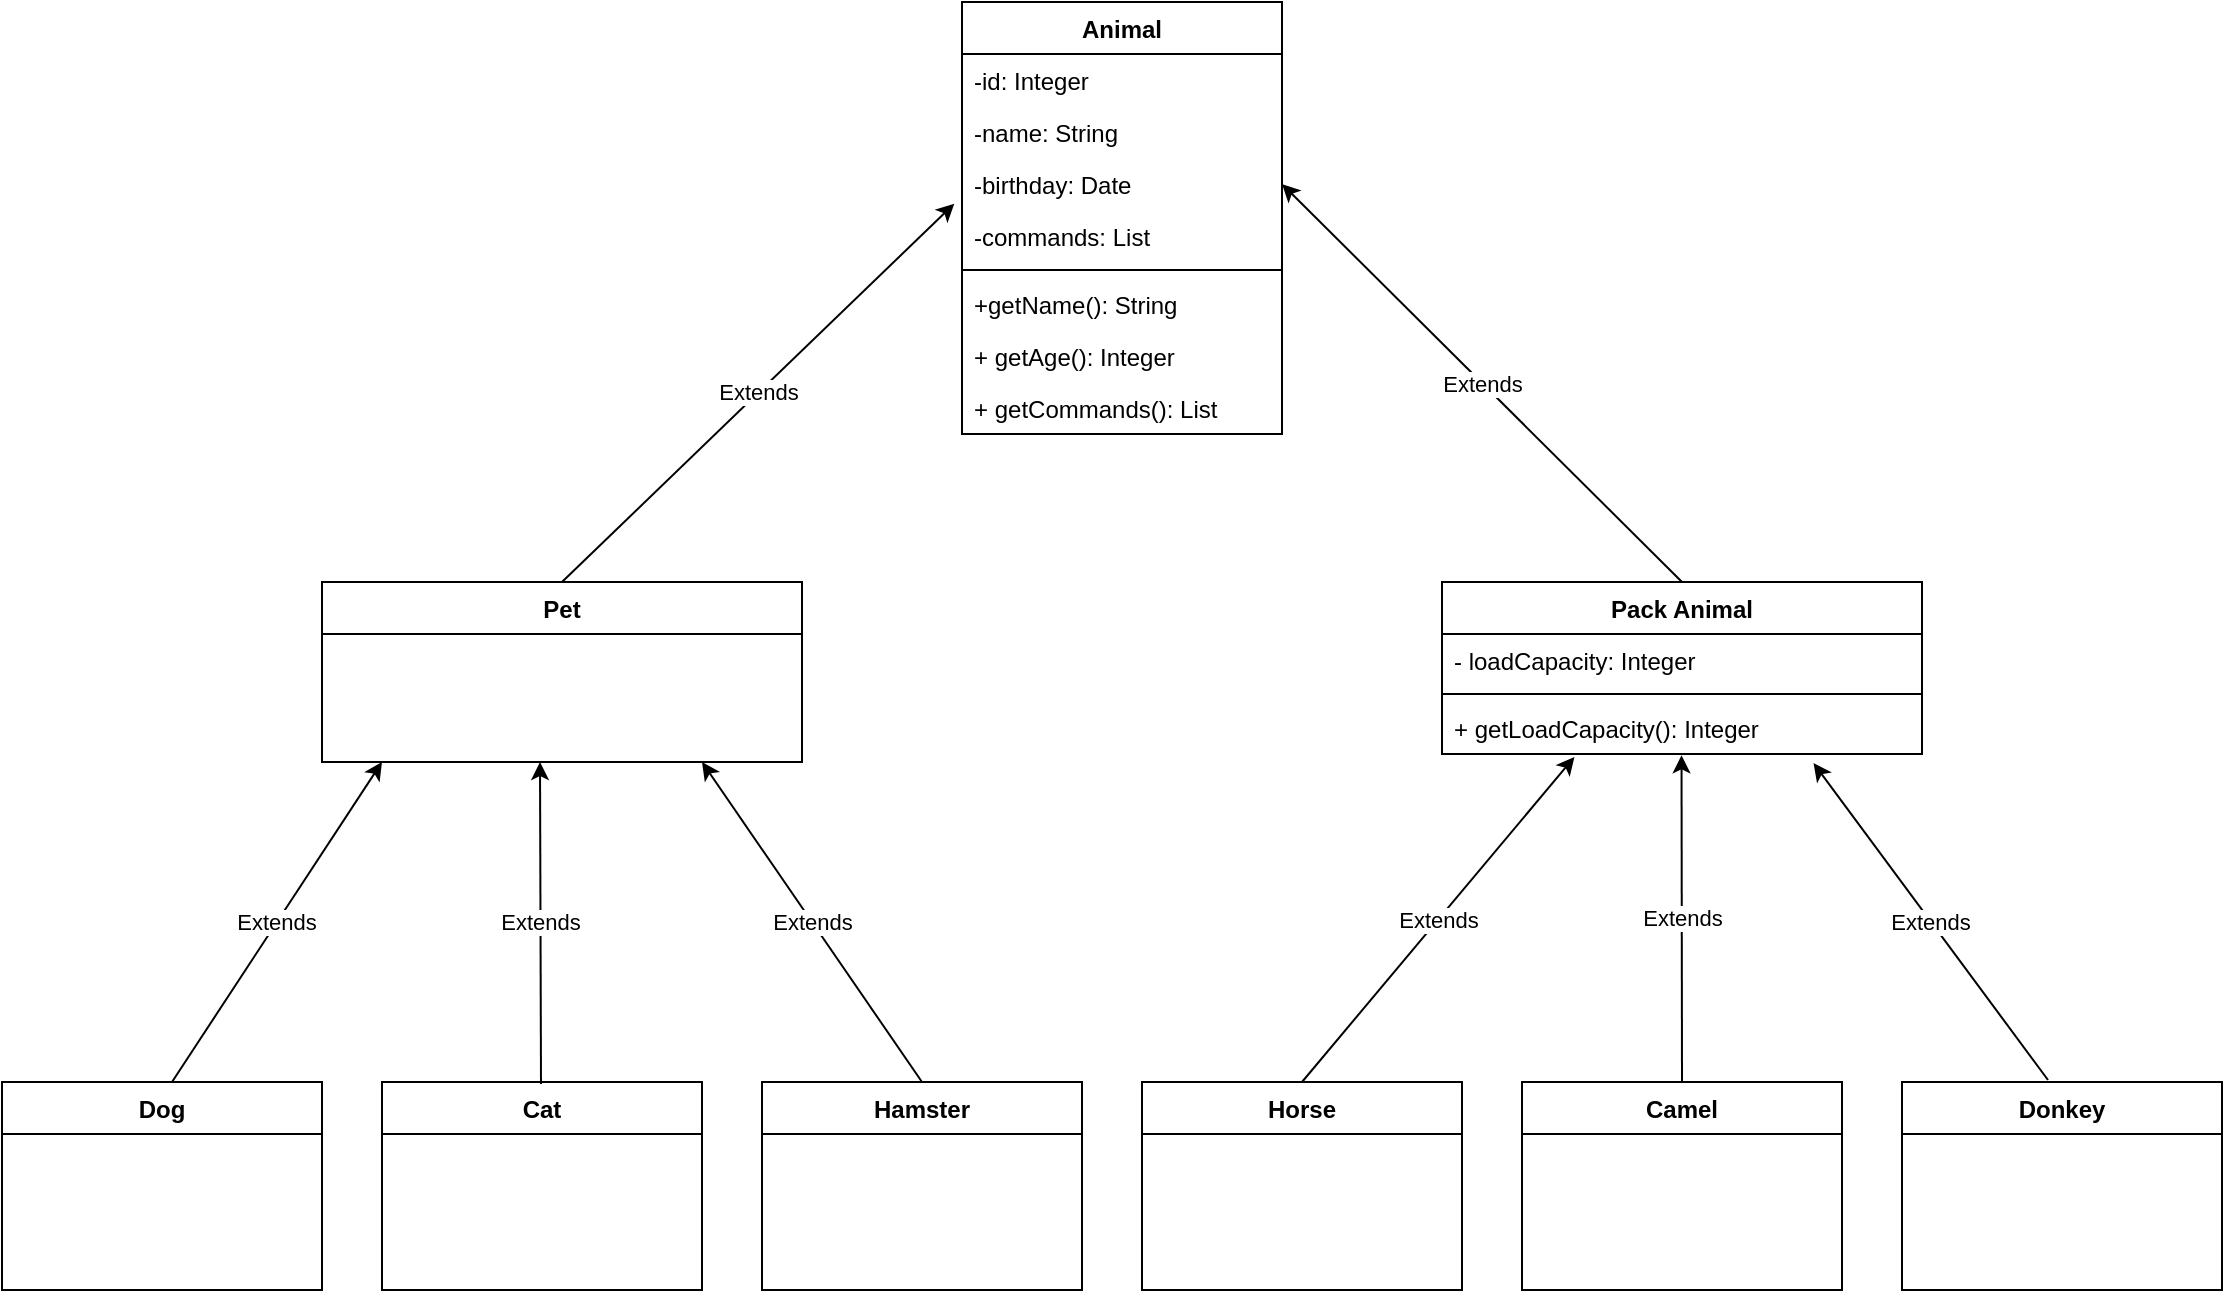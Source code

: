 <mxfile version="21.3.4" type="device">
  <diagram id="R2lEEEUBdFMjLlhIrx00" name="Page-1">
    <mxGraphModel dx="2804" dy="762" grid="1" gridSize="10" guides="1" tooltips="1" connect="1" arrows="1" fold="1" page="1" pageScale="1" pageWidth="850" pageHeight="1100" math="0" shadow="0" extFonts="Permanent Marker^https://fonts.googleapis.com/css?family=Permanent+Marker">
      <root>
        <mxCell id="0" />
        <mxCell id="1" parent="0" />
        <mxCell id="GSxFg-PIzHMh7uF5a8ec-13" value="Animal" style="swimlane;fontStyle=1;align=center;verticalAlign=top;childLayout=stackLayout;horizontal=1;startSize=26;horizontalStack=0;resizeParent=1;resizeParentMax=0;resizeLast=0;collapsible=1;marginBottom=0;" parent="1" vertex="1">
          <mxGeometry x="350" y="30" width="160" height="216" as="geometry">
            <mxRectangle x="330" y="90" width="80" height="30" as="alternateBounds" />
          </mxGeometry>
        </mxCell>
        <mxCell id="GSxFg-PIzHMh7uF5a8ec-17" value="-id: Integer" style="text;strokeColor=none;fillColor=none;align=left;verticalAlign=top;spacingLeft=4;spacingRight=4;overflow=hidden;rotatable=0;points=[[0,0.5],[1,0.5]];portConstraint=eastwest;" parent="GSxFg-PIzHMh7uF5a8ec-13" vertex="1">
          <mxGeometry y="26" width="160" height="26" as="geometry" />
        </mxCell>
        <mxCell id="GSxFg-PIzHMh7uF5a8ec-18" value="-name: String" style="text;strokeColor=none;fillColor=none;align=left;verticalAlign=top;spacingLeft=4;spacingRight=4;overflow=hidden;rotatable=0;points=[[0,0.5],[1,0.5]];portConstraint=eastwest;" parent="GSxFg-PIzHMh7uF5a8ec-13" vertex="1">
          <mxGeometry y="52" width="160" height="26" as="geometry" />
        </mxCell>
        <mxCell id="HXWlVXCFY9TPty918n4m-2" value="-birthday: Date" style="text;strokeColor=none;fillColor=none;align=left;verticalAlign=top;spacingLeft=4;spacingRight=4;overflow=hidden;rotatable=0;points=[[0,0.5],[1,0.5]];portConstraint=eastwest;" parent="GSxFg-PIzHMh7uF5a8ec-13" vertex="1">
          <mxGeometry y="78" width="160" height="26" as="geometry" />
        </mxCell>
        <mxCell id="HXWlVXCFY9TPty918n4m-1" value="-commands: List" style="text;strokeColor=none;fillColor=none;align=left;verticalAlign=top;spacingLeft=4;spacingRight=4;overflow=hidden;rotatable=0;points=[[0,0.5],[1,0.5]];portConstraint=eastwest;" parent="GSxFg-PIzHMh7uF5a8ec-13" vertex="1">
          <mxGeometry y="104" width="160" height="26" as="geometry" />
        </mxCell>
        <mxCell id="GSxFg-PIzHMh7uF5a8ec-15" value="" style="line;strokeWidth=1;fillColor=none;align=left;verticalAlign=middle;spacingTop=-1;spacingLeft=3;spacingRight=3;rotatable=0;labelPosition=right;points=[];portConstraint=eastwest;" parent="GSxFg-PIzHMh7uF5a8ec-13" vertex="1">
          <mxGeometry y="130" width="160" height="8" as="geometry" />
        </mxCell>
        <mxCell id="GSxFg-PIzHMh7uF5a8ec-16" value="+getName(): String" style="text;strokeColor=none;fillColor=none;align=left;verticalAlign=top;spacingLeft=4;spacingRight=4;overflow=hidden;rotatable=0;points=[[0,0.5],[1,0.5]];portConstraint=eastwest;" parent="GSxFg-PIzHMh7uF5a8ec-13" vertex="1">
          <mxGeometry y="138" width="160" height="26" as="geometry" />
        </mxCell>
        <mxCell id="GSxFg-PIzHMh7uF5a8ec-25" value="+ getAge(): Integer" style="text;strokeColor=none;fillColor=none;align=left;verticalAlign=top;spacingLeft=4;spacingRight=4;overflow=hidden;rotatable=0;points=[[0,0.5],[1,0.5]];portConstraint=eastwest;" parent="GSxFg-PIzHMh7uF5a8ec-13" vertex="1">
          <mxGeometry y="164" width="160" height="26" as="geometry" />
        </mxCell>
        <mxCell id="GSxFg-PIzHMh7uF5a8ec-24" value="+ getCommands(): List" style="text;strokeColor=none;fillColor=none;align=left;verticalAlign=top;spacingLeft=4;spacingRight=4;overflow=hidden;rotatable=0;points=[[0,0.5],[1,0.5]];portConstraint=eastwest;" parent="GSxFg-PIzHMh7uF5a8ec-13" vertex="1">
          <mxGeometry y="190" width="160" height="26" as="geometry" />
        </mxCell>
        <mxCell id="GSxFg-PIzHMh7uF5a8ec-27" value="Pet" style="swimlane;fontStyle=1;align=center;verticalAlign=top;childLayout=stackLayout;horizontal=1;startSize=26;horizontalStack=0;resizeParent=1;resizeParentMax=0;resizeLast=0;collapsible=1;marginBottom=0;" parent="1" vertex="1">
          <mxGeometry x="30" y="320" width="240" height="90" as="geometry" />
        </mxCell>
        <mxCell id="GSxFg-PIzHMh7uF5a8ec-35" value="Pack Animal" style="swimlane;fontStyle=1;align=center;verticalAlign=top;childLayout=stackLayout;horizontal=1;startSize=26;horizontalStack=0;resizeParent=1;resizeParentMax=0;resizeLast=0;collapsible=1;marginBottom=0;" parent="1" vertex="1">
          <mxGeometry x="590" y="320" width="240" height="86" as="geometry" />
        </mxCell>
        <mxCell id="GSxFg-PIzHMh7uF5a8ec-36" value="- loadCapacity: Integer" style="text;strokeColor=none;fillColor=none;align=left;verticalAlign=top;spacingLeft=4;spacingRight=4;overflow=hidden;rotatable=0;points=[[0,0.5],[1,0.5]];portConstraint=eastwest;" parent="GSxFg-PIzHMh7uF5a8ec-35" vertex="1">
          <mxGeometry y="26" width="240" height="26" as="geometry" />
        </mxCell>
        <mxCell id="GSxFg-PIzHMh7uF5a8ec-38" value="" style="line;strokeWidth=1;fillColor=none;align=left;verticalAlign=middle;spacingTop=-1;spacingLeft=3;spacingRight=3;rotatable=0;labelPosition=right;points=[];portConstraint=eastwest;" parent="GSxFg-PIzHMh7uF5a8ec-35" vertex="1">
          <mxGeometry y="52" width="240" height="8" as="geometry" />
        </mxCell>
        <mxCell id="GSxFg-PIzHMh7uF5a8ec-39" value="+ getLoadCapacity(): Integer" style="text;strokeColor=none;fillColor=none;align=left;verticalAlign=top;spacingLeft=4;spacingRight=4;overflow=hidden;rotatable=0;points=[[0,0.5],[1,0.5]];portConstraint=eastwest;" parent="GSxFg-PIzHMh7uF5a8ec-35" vertex="1">
          <mxGeometry y="60" width="240" height="26" as="geometry" />
        </mxCell>
        <mxCell id="GSxFg-PIzHMh7uF5a8ec-76" value="Horse" style="swimlane;fontStyle=1;align=center;verticalAlign=top;childLayout=stackLayout;horizontal=1;startSize=26;horizontalStack=0;resizeParent=1;resizeParentMax=0;resizeLast=0;collapsible=1;marginBottom=0;" parent="1" vertex="1">
          <mxGeometry x="440" y="570" width="160" height="104" as="geometry" />
        </mxCell>
        <mxCell id="HXWlVXCFY9TPty918n4m-4" value="Extends" style="endArrow=classic;html=1;rounded=0;exitX=0.5;exitY=0;exitDx=0;exitDy=0;entryX=0.499;entryY=0.948;entryDx=0;entryDy=0;entryPerimeter=0;" parent="1" edge="1">
          <mxGeometry x="0.006" width="50" height="50" relative="1" as="geometry">
            <mxPoint x="710" y="570" as="sourcePoint" />
            <mxPoint x="709.76" y="406.648" as="targetPoint" />
            <mxPoint as="offset" />
          </mxGeometry>
        </mxCell>
        <mxCell id="HXWlVXCFY9TPty918n4m-5" value="Extends" style="endArrow=classic;html=1;rounded=0;exitX=0.5;exitY=0;exitDx=0;exitDy=0;entryX=0.276;entryY=1.056;entryDx=0;entryDy=0;entryPerimeter=0;" parent="1" source="GSxFg-PIzHMh7uF5a8ec-76" target="GSxFg-PIzHMh7uF5a8ec-39" edge="1">
          <mxGeometry width="50" height="50" relative="1" as="geometry">
            <mxPoint x="511.5" y="550" as="sourcePoint" />
            <mxPoint x="624.8" y="412.368" as="targetPoint" />
          </mxGeometry>
        </mxCell>
        <mxCell id="HXWlVXCFY9TPty918n4m-6" value="Extends" style="endArrow=classic;html=1;rounded=0;exitX=0.5;exitY=0;exitDx=0;exitDy=0;entryX=0.774;entryY=1.098;entryDx=0;entryDy=0;entryPerimeter=0;" parent="1" edge="1">
          <mxGeometry width="50" height="50" relative="1" as="geometry">
            <mxPoint x="893" y="569" as="sourcePoint" />
            <mxPoint x="775.76" y="410.548" as="targetPoint" />
          </mxGeometry>
        </mxCell>
        <mxCell id="HXWlVXCFY9TPty918n4m-7" value="Extends" style="endArrow=classic;html=1;rounded=0;exitX=0.5;exitY=0;exitDx=0;exitDy=0;entryX=1;entryY=0.5;entryDx=0;entryDy=0;" parent="1" source="GSxFg-PIzHMh7uF5a8ec-35" target="HXWlVXCFY9TPty918n4m-2" edge="1">
          <mxGeometry width="50" height="50" relative="1" as="geometry">
            <mxPoint x="711.5" y="270" as="sourcePoint" />
            <mxPoint x="708.5" y="165" as="targetPoint" />
          </mxGeometry>
        </mxCell>
        <mxCell id="HXWlVXCFY9TPty918n4m-8" value="Camel" style="swimlane;fontStyle=1;align=center;verticalAlign=top;childLayout=stackLayout;horizontal=1;startSize=26;horizontalStack=0;resizeParent=1;resizeParentMax=0;resizeLast=0;collapsible=1;marginBottom=0;" parent="1" vertex="1">
          <mxGeometry x="630" y="570" width="160" height="104" as="geometry" />
        </mxCell>
        <mxCell id="HXWlVXCFY9TPty918n4m-9" value="Donkey" style="swimlane;fontStyle=1;align=center;verticalAlign=top;childLayout=stackLayout;horizontal=1;startSize=26;horizontalStack=0;resizeParent=1;resizeParentMax=0;resizeLast=0;collapsible=1;marginBottom=0;" parent="1" vertex="1">
          <mxGeometry x="820" y="570" width="160" height="104" as="geometry" />
        </mxCell>
        <mxCell id="HXWlVXCFY9TPty918n4m-10" value="Hamster" style="swimlane;fontStyle=1;align=center;verticalAlign=top;childLayout=stackLayout;horizontal=1;startSize=26;horizontalStack=0;resizeParent=1;resizeParentMax=0;resizeLast=0;collapsible=1;marginBottom=0;" parent="1" vertex="1">
          <mxGeometry x="250" y="570" width="160" height="104" as="geometry" />
        </mxCell>
        <mxCell id="HXWlVXCFY9TPty918n4m-11" value="Cat" style="swimlane;fontStyle=1;align=center;verticalAlign=top;childLayout=stackLayout;horizontal=1;startSize=26;horizontalStack=0;resizeParent=1;resizeParentMax=0;resizeLast=0;collapsible=1;marginBottom=0;" parent="1" vertex="1">
          <mxGeometry x="60" y="570" width="160" height="104" as="geometry" />
        </mxCell>
        <mxCell id="HXWlVXCFY9TPty918n4m-12" value="Dog" style="swimlane;fontStyle=1;align=center;verticalAlign=top;childLayout=stackLayout;horizontal=1;startSize=26;horizontalStack=0;resizeParent=1;resizeParentMax=0;resizeLast=0;collapsible=1;marginBottom=0;" parent="1" vertex="1">
          <mxGeometry x="-130" y="570" width="160" height="104" as="geometry" />
        </mxCell>
        <mxCell id="HXWlVXCFY9TPty918n4m-13" value="Extends" style="endArrow=classic;html=1;rounded=0;exitX=0.5;exitY=0;exitDx=0;exitDy=0;" parent="1" edge="1">
          <mxGeometry width="50" height="50" relative="1" as="geometry">
            <mxPoint x="-45" y="570" as="sourcePoint" />
            <mxPoint x="60" y="410" as="targetPoint" />
          </mxGeometry>
        </mxCell>
        <mxCell id="HXWlVXCFY9TPty918n4m-14" value="Extends" style="endArrow=classic;html=1;rounded=0;exitX=0.5;exitY=0;exitDx=0;exitDy=0;" parent="1" edge="1">
          <mxGeometry x="0.006" width="50" height="50" relative="1" as="geometry">
            <mxPoint x="139.5" y="571" as="sourcePoint" />
            <mxPoint x="139" y="410" as="targetPoint" />
            <mxPoint as="offset" />
          </mxGeometry>
        </mxCell>
        <mxCell id="HXWlVXCFY9TPty918n4m-15" value="Extends" style="endArrow=classic;html=1;rounded=0;exitX=0.5;exitY=0;exitDx=0;exitDy=0;" parent="1" source="HXWlVXCFY9TPty918n4m-10" edge="1">
          <mxGeometry width="50" height="50" relative="1" as="geometry">
            <mxPoint x="317" y="546" as="sourcePoint" />
            <mxPoint x="220" y="410" as="targetPoint" />
          </mxGeometry>
        </mxCell>
        <mxCell id="HXWlVXCFY9TPty918n4m-16" value="Extends" style="endArrow=classic;html=1;rounded=0;exitX=0.5;exitY=0;exitDx=0;exitDy=0;entryX=-0.024;entryY=0.878;entryDx=0;entryDy=0;entryPerimeter=0;" parent="1" source="GSxFg-PIzHMh7uF5a8ec-27" target="HXWlVXCFY9TPty918n4m-2" edge="1">
          <mxGeometry width="50" height="50" relative="1" as="geometry">
            <mxPoint x="132" y="280" as="sourcePoint" />
            <mxPoint x="250" y="154" as="targetPoint" />
          </mxGeometry>
        </mxCell>
      </root>
    </mxGraphModel>
  </diagram>
</mxfile>
